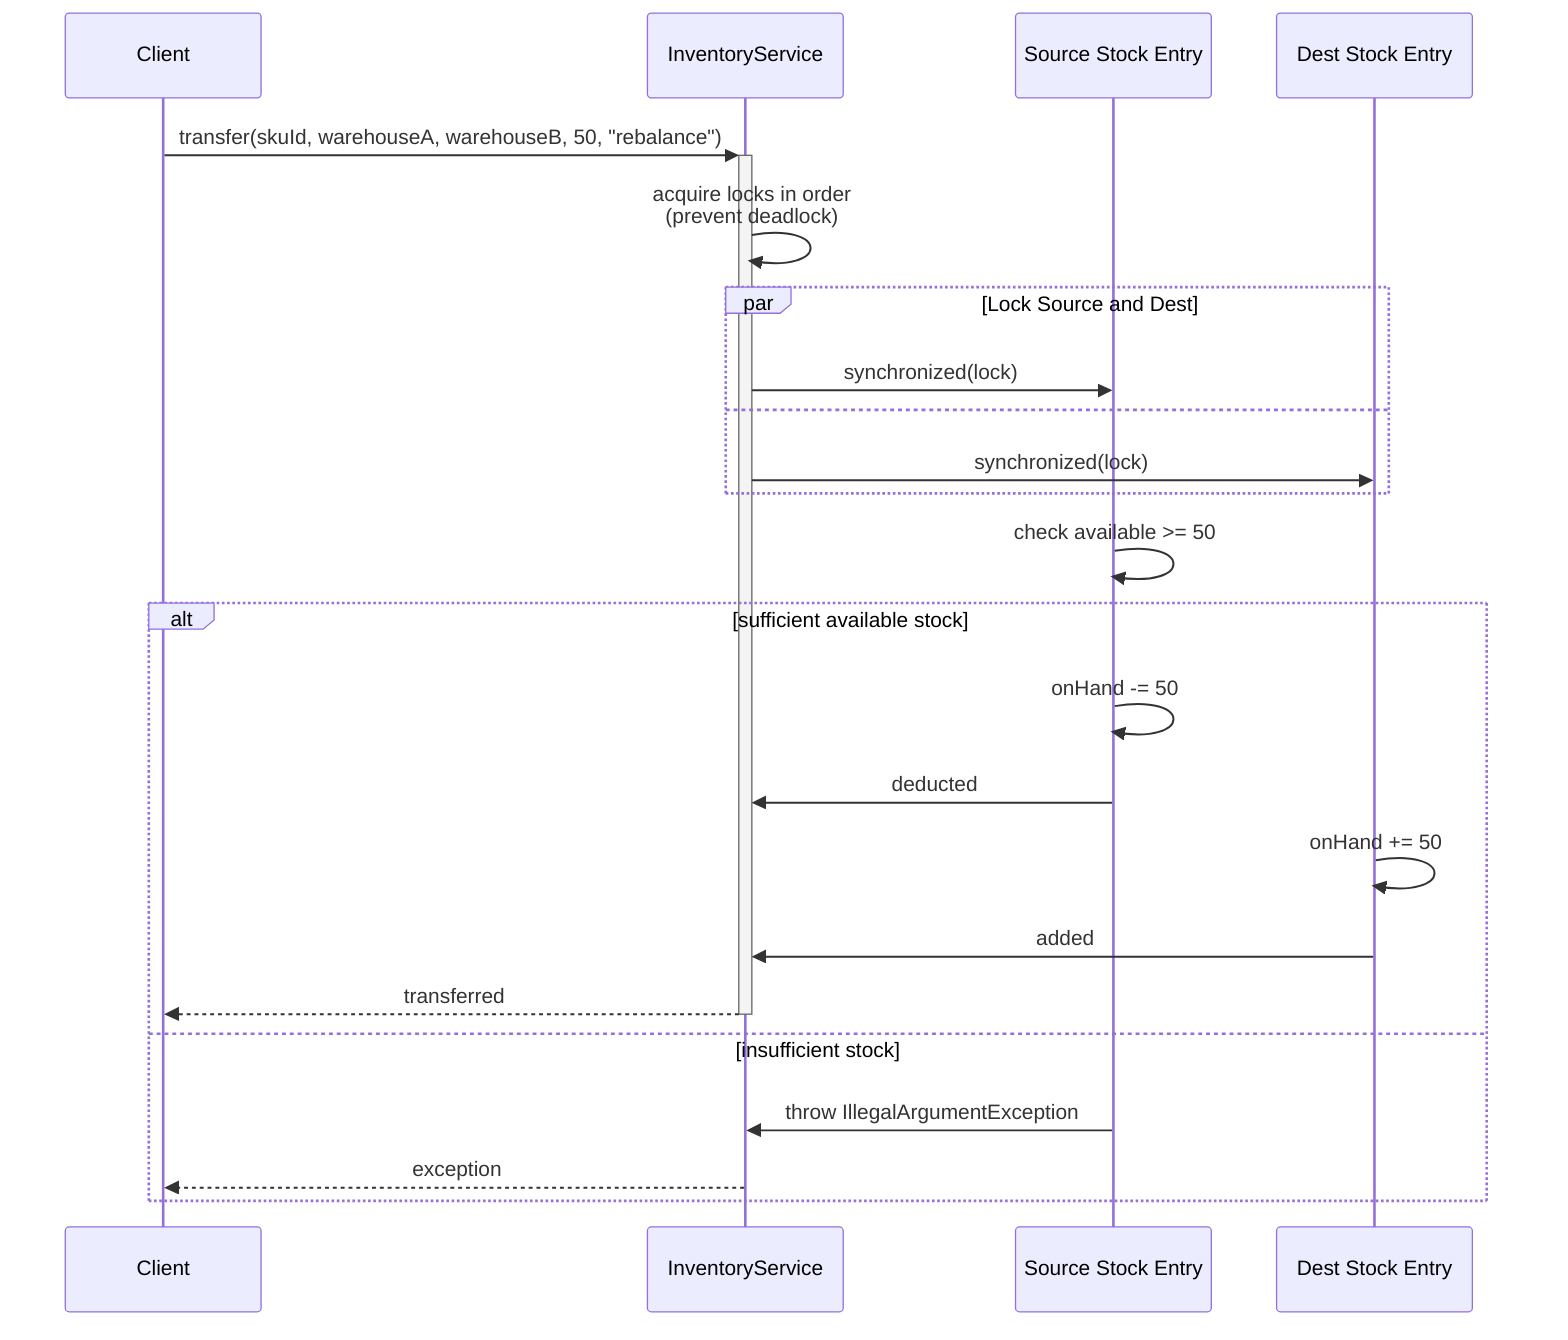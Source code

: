 sequenceDiagram
    participant Client
    participant InventoryService
    participant SourceEntry as Source Stock Entry
    participant DestEntry as Dest Stock Entry
    
    Client->>+InventoryService: transfer(skuId, warehouseA, warehouseB, 50, "rebalance")
    InventoryService->>InventoryService: acquire locks in order<br/>(prevent deadlock)
    
    par Lock Source and Dest
        InventoryService->>SourceEntry: synchronized(lock)
        and
        InventoryService->>DestEntry: synchronized(lock)
    end
    
    SourceEntry->>SourceEntry: check available >= 50
    alt sufficient available stock
        SourceEntry->>SourceEntry: onHand -= 50
        SourceEntry->>InventoryService: deducted
        DestEntry->>DestEntry: onHand += 50
        DestEntry->>InventoryService: added
        InventoryService-->>-Client: transferred
    else insufficient stock
        SourceEntry->>InventoryService: throw IllegalArgumentException
        InventoryService-->>Client: exception
    end